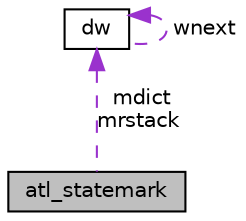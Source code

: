 digraph "atl_statemark"
{
  edge [fontname="Helvetica",fontsize="10",labelfontname="Helvetica",labelfontsize="10"];
  node [fontname="Helvetica",fontsize="10",shape=record];
  Node1 [label="atl_statemark",height=0.2,width=0.4,color="black", fillcolor="grey75", style="filled", fontcolor="black"];
  Node2 -> Node1 [dir="back",color="darkorchid3",fontsize="10",style="dashed",label=" mdict\nmrstack" ,fontname="Helvetica"];
  Node2 [label="dw",height=0.2,width=0.4,color="black", fillcolor="white", style="filled",URL="$structdw.html"];
  Node2 -> Node2 [dir="back",color="darkorchid3",fontsize="10",style="dashed",label=" wnext" ,fontname="Helvetica"];
}
